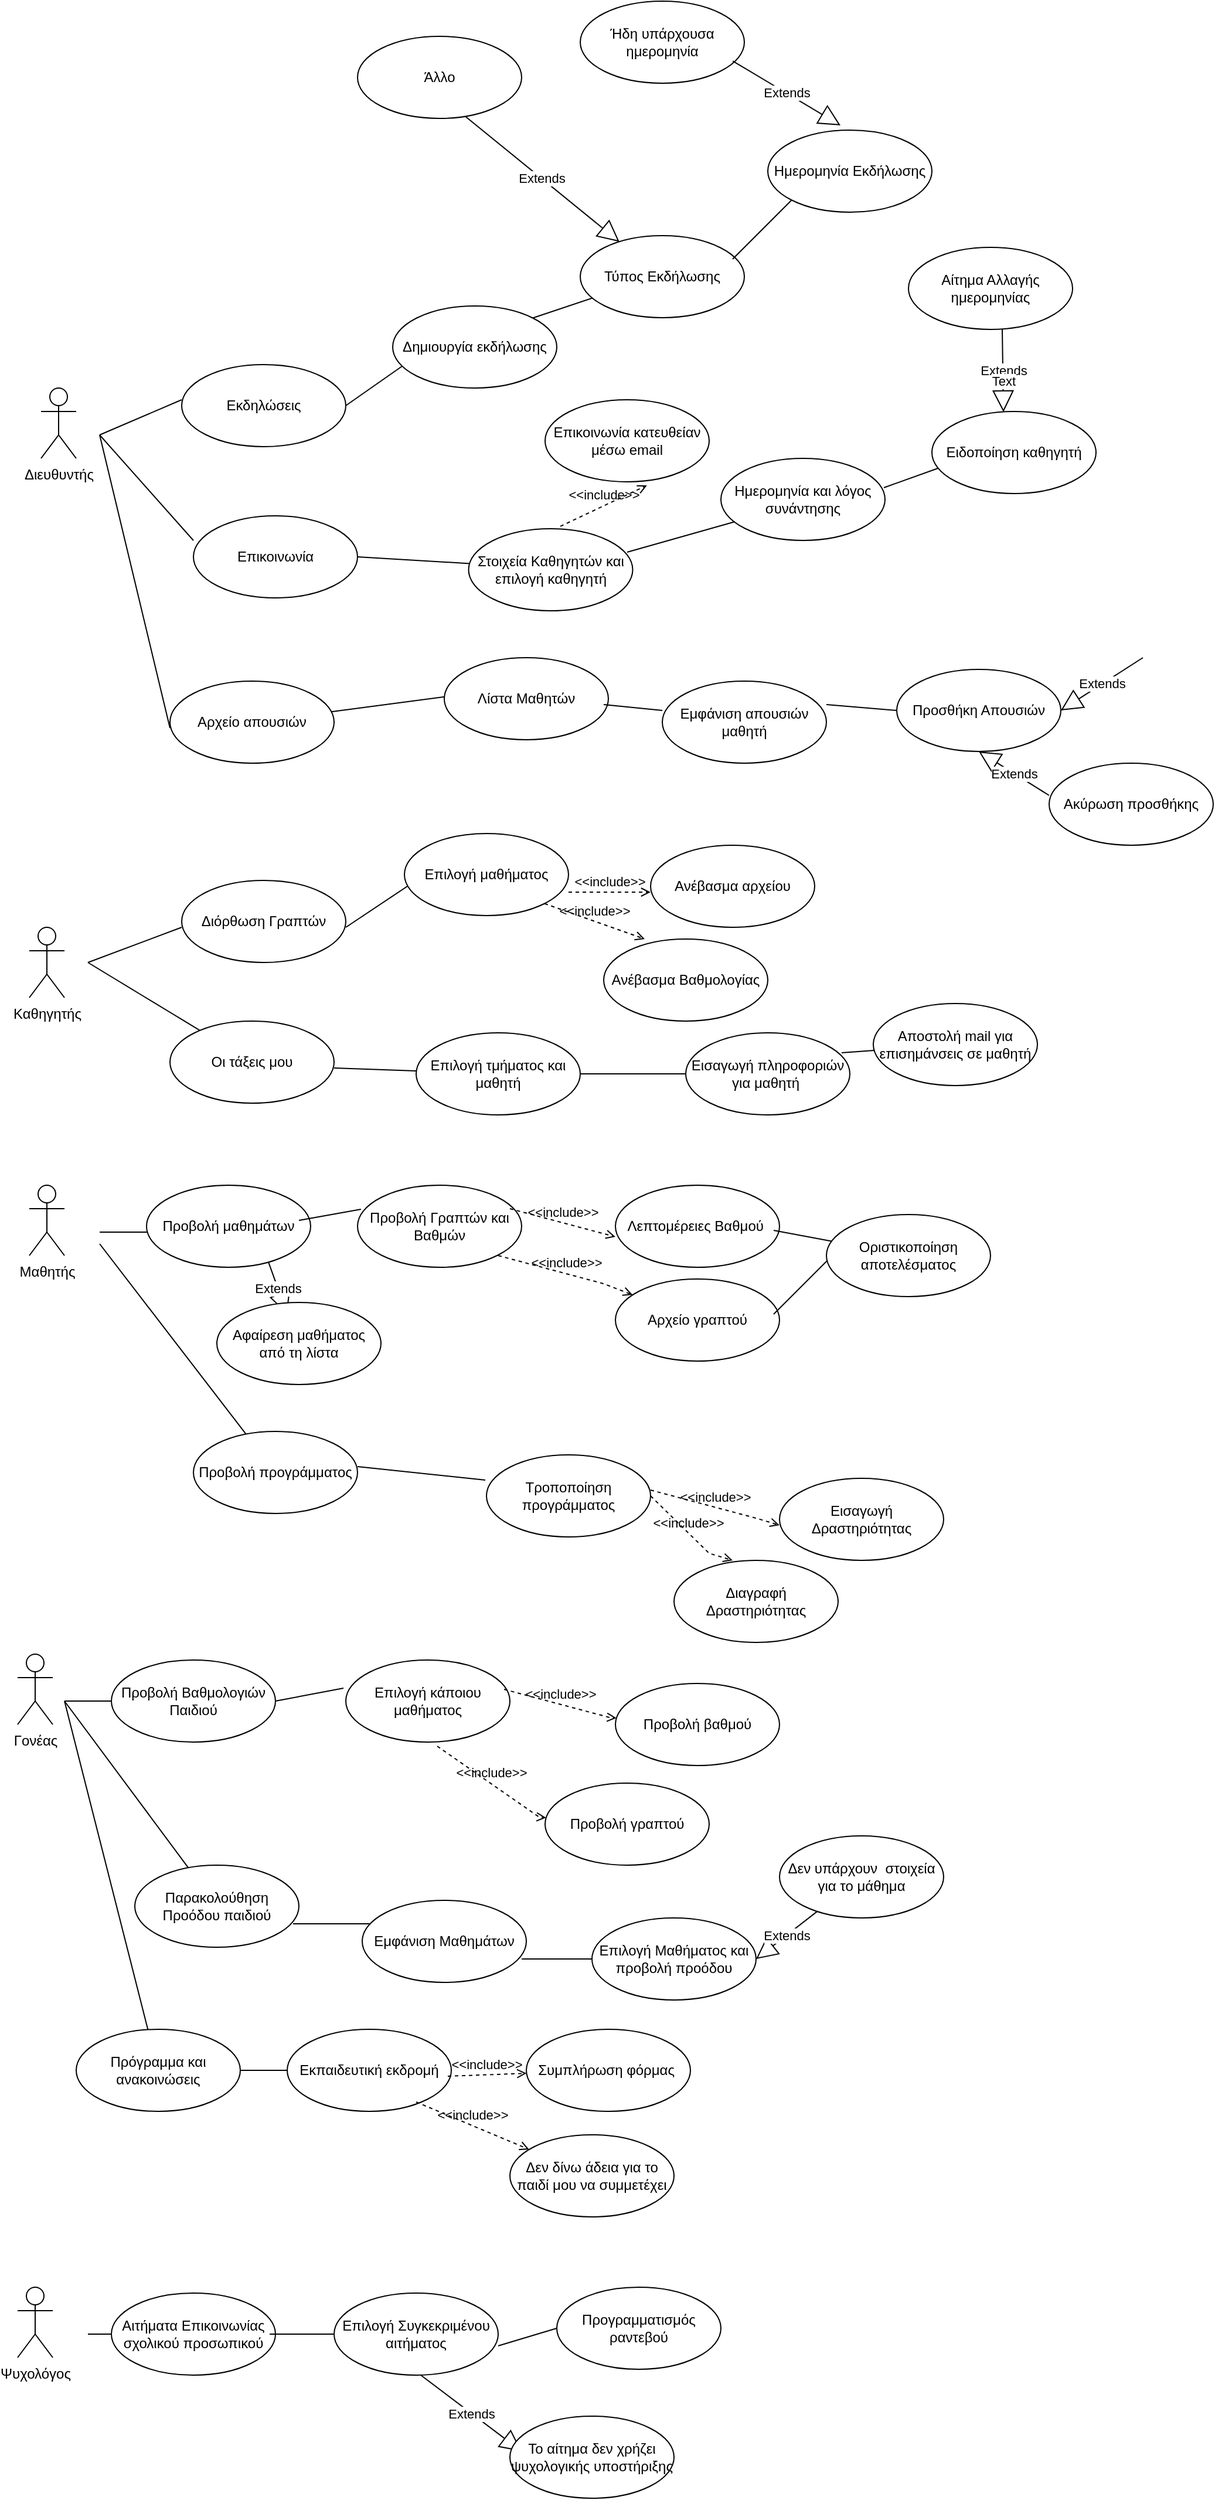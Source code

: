 <mxfile version="21.1.1" type="device">
  <diagram id="GzTcZRxP-cy5nM0OPsAY" name="Σελίδα-1">
    <mxGraphModel dx="1306" dy="835" grid="1" gridSize="10" guides="1" tooltips="1" connect="1" arrows="1" fold="1" page="1" pageScale="1" pageWidth="827" pageHeight="1169" math="0" shadow="0">
      <root>
        <mxCell id="0" />
        <mxCell id="1" parent="0" />
        <mxCell id="PFgFCR6NewhByLoowlzR-1" value="Διευθυντής" style="shape=umlActor;verticalLabelPosition=bottom;verticalAlign=top;html=1;outlineConnect=0;" vertex="1" parent="1">
          <mxGeometry x="70" y="1060" width="30" height="60" as="geometry" />
        </mxCell>
        <mxCell id="PFgFCR6NewhByLoowlzR-2" value="Καθηγητής" style="shape=umlActor;verticalLabelPosition=bottom;verticalAlign=top;html=1;outlineConnect=0;" vertex="1" parent="1">
          <mxGeometry x="60" y="1520" width="30" height="60" as="geometry" />
        </mxCell>
        <mxCell id="PFgFCR6NewhByLoowlzR-3" value="Μαθητής" style="shape=umlActor;verticalLabelPosition=bottom;verticalAlign=top;html=1;outlineConnect=0;" vertex="1" parent="1">
          <mxGeometry x="60" y="1740" width="30" height="60" as="geometry" />
        </mxCell>
        <mxCell id="PFgFCR6NewhByLoowlzR-4" value="Γονέας" style="shape=umlActor;verticalLabelPosition=bottom;verticalAlign=top;html=1;outlineConnect=0;" vertex="1" parent="1">
          <mxGeometry x="50" y="2140" width="30" height="60" as="geometry" />
        </mxCell>
        <mxCell id="PFgFCR6NewhByLoowlzR-5" value="Ψυχολόγος" style="shape=umlActor;verticalLabelPosition=bottom;verticalAlign=top;html=1;outlineConnect=0;" vertex="1" parent="1">
          <mxGeometry x="50" y="2680" width="30" height="60" as="geometry" />
        </mxCell>
        <mxCell id="PFgFCR6NewhByLoowlzR-6" value="Εκδηλώσεις" style="ellipse;whiteSpace=wrap;html=1;" vertex="1" parent="1">
          <mxGeometry x="190" y="1040" width="140" height="70" as="geometry" />
        </mxCell>
        <mxCell id="PFgFCR6NewhByLoowlzR-7" value="" style="endArrow=none;html=1;rounded=0;" edge="1" parent="1">
          <mxGeometry width="50" height="50" relative="1" as="geometry">
            <mxPoint x="120" y="1100" as="sourcePoint" />
            <mxPoint x="190" y="1070" as="targetPoint" />
          </mxGeometry>
        </mxCell>
        <mxCell id="PFgFCR6NewhByLoowlzR-8" value="" style="endArrow=none;html=1;rounded=0;exitX=1;exitY=0.5;exitDx=0;exitDy=0;" edge="1" parent="1" source="PFgFCR6NewhByLoowlzR-6">
          <mxGeometry width="50" height="50" relative="1" as="geometry">
            <mxPoint x="390" y="1130" as="sourcePoint" />
            <mxPoint x="380" y="1040" as="targetPoint" />
          </mxGeometry>
        </mxCell>
        <mxCell id="PFgFCR6NewhByLoowlzR-9" value="Δημιουργία εκδήλωσης" style="ellipse;whiteSpace=wrap;html=1;" vertex="1" parent="1">
          <mxGeometry x="370" y="990" width="140" height="70" as="geometry" />
        </mxCell>
        <mxCell id="PFgFCR6NewhByLoowlzR-10" value="" style="endArrow=none;html=1;rounded=0;exitX=1;exitY=0;exitDx=0;exitDy=0;" edge="1" parent="1" source="PFgFCR6NewhByLoowlzR-9">
          <mxGeometry width="50" height="50" relative="1" as="geometry">
            <mxPoint x="390" y="1140" as="sourcePoint" />
            <mxPoint x="550" y="980" as="targetPoint" />
            <Array as="points">
              <mxPoint x="550" y="980" />
            </Array>
          </mxGeometry>
        </mxCell>
        <mxCell id="PFgFCR6NewhByLoowlzR-11" value="Τύπος Εκδήλωσης" style="ellipse;whiteSpace=wrap;html=1;" vertex="1" parent="1">
          <mxGeometry x="530" y="930" width="140" height="70" as="geometry" />
        </mxCell>
        <mxCell id="PFgFCR6NewhByLoowlzR-12" value="Extends" style="endArrow=block;endSize=16;endFill=0;html=1;rounded=0;exitX=0.65;exitY=0.964;exitDx=0;exitDy=0;exitPerimeter=0;" edge="1" parent="1" source="PFgFCR6NewhByLoowlzR-13" target="PFgFCR6NewhByLoowlzR-11">
          <mxGeometry width="160" relative="1" as="geometry">
            <mxPoint x="560" y="1030" as="sourcePoint" />
            <mxPoint x="720" y="1030" as="targetPoint" />
          </mxGeometry>
        </mxCell>
        <mxCell id="PFgFCR6NewhByLoowlzR-13" value="Άλλο" style="ellipse;whiteSpace=wrap;html=1;" vertex="1" parent="1">
          <mxGeometry x="340" y="760" width="140" height="70" as="geometry" />
        </mxCell>
        <mxCell id="PFgFCR6NewhByLoowlzR-14" value="" style="endArrow=none;html=1;rounded=0;" edge="1" parent="1">
          <mxGeometry width="50" height="50" relative="1" as="geometry">
            <mxPoint x="660" y="950" as="sourcePoint" />
            <mxPoint x="710" y="900" as="targetPoint" />
          </mxGeometry>
        </mxCell>
        <mxCell id="PFgFCR6NewhByLoowlzR-15" value="Ημερομηνία Εκδήλωσης" style="ellipse;whiteSpace=wrap;html=1;" vertex="1" parent="1">
          <mxGeometry x="690" y="840" width="140" height="70" as="geometry" />
        </mxCell>
        <mxCell id="PFgFCR6NewhByLoowlzR-16" value="Ήδη υπάρχουσα ημερομηνία" style="ellipse;whiteSpace=wrap;html=1;" vertex="1" parent="1">
          <mxGeometry x="530" y="730" width="140" height="70" as="geometry" />
        </mxCell>
        <mxCell id="PFgFCR6NewhByLoowlzR-17" value="Extends" style="endArrow=block;endSize=16;endFill=0;html=1;rounded=0;entryX=0.443;entryY=-0.057;entryDx=0;entryDy=0;entryPerimeter=0;exitX=0.929;exitY=0.729;exitDx=0;exitDy=0;exitPerimeter=0;" edge="1" parent="1" source="PFgFCR6NewhByLoowlzR-16" target="PFgFCR6NewhByLoowlzR-15">
          <mxGeometry width="160" relative="1" as="geometry">
            <mxPoint x="720" y="740" as="sourcePoint" />
            <mxPoint x="880" y="740" as="targetPoint" />
          </mxGeometry>
        </mxCell>
        <mxCell id="PFgFCR6NewhByLoowlzR-18" value="Επικοινωνία" style="ellipse;whiteSpace=wrap;html=1;" vertex="1" parent="1">
          <mxGeometry x="200" y="1169" width="140" height="70" as="geometry" />
        </mxCell>
        <mxCell id="PFgFCR6NewhByLoowlzR-19" value="" style="endArrow=none;html=1;rounded=0;exitX=1;exitY=0.5;exitDx=0;exitDy=0;" edge="1" parent="1" source="PFgFCR6NewhByLoowlzR-18">
          <mxGeometry width="50" height="50" relative="1" as="geometry">
            <mxPoint x="400" y="1259" as="sourcePoint" />
            <mxPoint x="440" y="1210" as="targetPoint" />
          </mxGeometry>
        </mxCell>
        <mxCell id="PFgFCR6NewhByLoowlzR-20" value="Στοιχεία Καθηγητών και επιλογή καθηγητή" style="ellipse;whiteSpace=wrap;html=1;" vertex="1" parent="1">
          <mxGeometry x="434.75" y="1180" width="140" height="70" as="geometry" />
        </mxCell>
        <mxCell id="PFgFCR6NewhByLoowlzR-21" value="Ημερομηνία και λόγος συνάντησης" style="ellipse;whiteSpace=wrap;html=1;" vertex="1" parent="1">
          <mxGeometry x="650" y="1120" width="140" height="70" as="geometry" />
        </mxCell>
        <mxCell id="PFgFCR6NewhByLoowlzR-22" value="" style="endArrow=none;html=1;rounded=0;entryX=0.014;entryY=0.343;entryDx=0;entryDy=0;entryPerimeter=0;" edge="1" parent="1">
          <mxGeometry width="50" height="50" relative="1" as="geometry">
            <mxPoint x="570" y="1200" as="sourcePoint" />
            <mxPoint x="661.96" y="1174.01" as="targetPoint" />
          </mxGeometry>
        </mxCell>
        <mxCell id="PFgFCR6NewhByLoowlzR-23" value="" style="endArrow=none;html=1;rounded=0;entryX=0;entryY=0.3;entryDx=0;entryDy=0;entryPerimeter=0;" edge="1" parent="1" target="PFgFCR6NewhByLoowlzR-18">
          <mxGeometry width="50" height="50" relative="1" as="geometry">
            <mxPoint x="120" y="1100" as="sourcePoint" />
            <mxPoint x="170" y="1100" as="targetPoint" />
          </mxGeometry>
        </mxCell>
        <mxCell id="PFgFCR6NewhByLoowlzR-24" value="Ειδοποίηση καθηγητή" style="ellipse;whiteSpace=wrap;html=1;" vertex="1" parent="1">
          <mxGeometry x="830" y="1080" width="140" height="70" as="geometry" />
        </mxCell>
        <mxCell id="PFgFCR6NewhByLoowlzR-25" value="" style="endArrow=none;html=1;rounded=0;entryX=0.036;entryY=0.693;entryDx=0;entryDy=0;entryPerimeter=0;exitX=0.993;exitY=0.357;exitDx=0;exitDy=0;exitPerimeter=0;" edge="1" parent="1" source="PFgFCR6NewhByLoowlzR-21" target="PFgFCR6NewhByLoowlzR-24">
          <mxGeometry width="50" height="50" relative="1" as="geometry">
            <mxPoint x="1010" y="1140" as="sourcePoint" />
            <mxPoint x="1060" y="1090" as="targetPoint" />
          </mxGeometry>
        </mxCell>
        <mxCell id="PFgFCR6NewhByLoowlzR-26" value="" style="endArrow=none;html=1;rounded=0;" edge="1" parent="1">
          <mxGeometry width="50" height="50" relative="1" as="geometry">
            <mxPoint x="120" y="1100" as="sourcePoint" />
            <mxPoint x="180" y="1350" as="targetPoint" />
          </mxGeometry>
        </mxCell>
        <mxCell id="PFgFCR6NewhByLoowlzR-27" value="Extends" style="endArrow=block;endSize=16;endFill=0;html=1;rounded=0;exitX=0.436;exitY=0.007;exitDx=0;exitDy=0;exitPerimeter=0;entryX=0.436;entryY=0.007;entryDx=0;entryDy=0;entryPerimeter=0;" edge="1" parent="1" target="PFgFCR6NewhByLoowlzR-24">
          <mxGeometry width="160" relative="1" as="geometry">
            <mxPoint x="890" y="1010" as="sourcePoint" />
            <mxPoint x="800" y="1030" as="targetPoint" />
          </mxGeometry>
        </mxCell>
        <mxCell id="PFgFCR6NewhByLoowlzR-28" value="Text" style="edgeLabel;html=1;align=center;verticalAlign=middle;resizable=0;points=[];" vertex="1" connectable="0" parent="PFgFCR6NewhByLoowlzR-27">
          <mxGeometry x="0.248" relative="1" as="geometry">
            <mxPoint as="offset" />
          </mxGeometry>
        </mxCell>
        <mxCell id="PFgFCR6NewhByLoowlzR-29" value="Αίτημα Αλλαγής ημερομηνίας" style="ellipse;whiteSpace=wrap;html=1;" vertex="1" parent="1">
          <mxGeometry x="810" y="940" width="140" height="70" as="geometry" />
        </mxCell>
        <mxCell id="PFgFCR6NewhByLoowlzR-30" value="Επικοινωνία κατευθείαν μέσω email" style="ellipse;whiteSpace=wrap;html=1;" vertex="1" parent="1">
          <mxGeometry x="500" y="1070" width="140" height="70" as="geometry" />
        </mxCell>
        <mxCell id="PFgFCR6NewhByLoowlzR-31" value="&amp;lt;&amp;lt;include&amp;gt;&amp;gt;" style="edgeStyle=none;html=1;endArrow=open;verticalAlign=bottom;dashed=1;labelBackgroundColor=none;rounded=0;entryX=0.621;entryY=1.043;entryDx=0;entryDy=0;entryPerimeter=0;exitX=0.559;exitY=-0.029;exitDx=0;exitDy=0;exitPerimeter=0;" edge="1" parent="1" source="PFgFCR6NewhByLoowlzR-20" target="PFgFCR6NewhByLoowlzR-30">
          <mxGeometry width="160" relative="1" as="geometry">
            <mxPoint x="695.523" y="1154.54" as="sourcePoint" />
            <mxPoint x="525" y="1074.5" as="targetPoint" />
          </mxGeometry>
        </mxCell>
        <mxCell id="PFgFCR6NewhByLoowlzR-32" value="Αρχείο απουσιών" style="ellipse;whiteSpace=wrap;html=1;" vertex="1" parent="1">
          <mxGeometry x="180" y="1310" width="140" height="70" as="geometry" />
        </mxCell>
        <mxCell id="PFgFCR6NewhByLoowlzR-33" value="" style="endArrow=none;html=1;rounded=0;" edge="1" parent="1" source="PFgFCR6NewhByLoowlzR-32">
          <mxGeometry width="50" height="50" relative="1" as="geometry">
            <mxPoint x="430" y="1320" as="sourcePoint" />
            <mxPoint x="440" y="1320" as="targetPoint" />
          </mxGeometry>
        </mxCell>
        <mxCell id="PFgFCR6NewhByLoowlzR-34" value="Λίστα Μαθητών" style="ellipse;whiteSpace=wrap;html=1;" vertex="1" parent="1">
          <mxGeometry x="414" y="1290" width="140" height="70" as="geometry" />
        </mxCell>
        <mxCell id="PFgFCR6NewhByLoowlzR-35" value="" style="endArrow=none;html=1;rounded=0;entryX=0;entryY=0.5;entryDx=0;entryDy=0;" edge="1" parent="1">
          <mxGeometry width="50" height="50" relative="1" as="geometry">
            <mxPoint x="550" y="1330" as="sourcePoint" />
            <mxPoint x="600" y="1335" as="targetPoint" />
          </mxGeometry>
        </mxCell>
        <mxCell id="PFgFCR6NewhByLoowlzR-36" value="Εμφάνιση απουσιών μαθητή" style="ellipse;whiteSpace=wrap;html=1;" vertex="1" parent="1">
          <mxGeometry x="600" y="1310" width="140" height="70" as="geometry" />
        </mxCell>
        <mxCell id="PFgFCR6NewhByLoowlzR-37" value="Προσθήκη Απουσιών" style="ellipse;whiteSpace=wrap;html=1;" vertex="1" parent="1">
          <mxGeometry x="800" y="1300" width="140" height="70" as="geometry" />
        </mxCell>
        <mxCell id="PFgFCR6NewhByLoowlzR-38" value="" style="endArrow=none;html=1;rounded=0;entryX=0;entryY=0.5;entryDx=0;entryDy=0;" edge="1" parent="1" target="PFgFCR6NewhByLoowlzR-37">
          <mxGeometry width="50" height="50" relative="1" as="geometry">
            <mxPoint x="740" y="1330" as="sourcePoint" />
            <mxPoint x="700" y="1200" as="targetPoint" />
          </mxGeometry>
        </mxCell>
        <mxCell id="PFgFCR6NewhByLoowlzR-39" value="Extends" style="endArrow=block;endSize=16;endFill=0;html=1;rounded=0;exitX=0;exitY=0.393;exitDx=0;exitDy=0;entryX=0.5;entryY=1;entryDx=0;entryDy=0;exitPerimeter=0;" edge="1" parent="1" source="PFgFCR6NewhByLoowlzR-40" target="PFgFCR6NewhByLoowlzR-37">
          <mxGeometry x="-0.011" width="160" relative="1" as="geometry">
            <mxPoint x="880.749" y="1259.693" as="sourcePoint" />
            <mxPoint x="440" y="1360" as="targetPoint" />
            <mxPoint as="offset" />
          </mxGeometry>
        </mxCell>
        <mxCell id="PFgFCR6NewhByLoowlzR-40" value="Ακύρωση προσθήκης" style="ellipse;whiteSpace=wrap;html=1;" vertex="1" parent="1">
          <mxGeometry x="930" y="1380" width="140" height="70" as="geometry" />
        </mxCell>
        <mxCell id="PFgFCR6NewhByLoowlzR-41" value="Extends" style="endArrow=block;endSize=16;endFill=0;html=1;rounded=0;exitX=1;exitY=0.5;exitDx=0;exitDy=0;entryX=1;entryY=0.5;entryDx=0;entryDy=0;" edge="1" parent="1" target="PFgFCR6NewhByLoowlzR-37">
          <mxGeometry width="160" relative="1" as="geometry">
            <mxPoint x="1010" y="1290" as="sourcePoint" />
            <mxPoint x="520" y="1360" as="targetPoint" />
          </mxGeometry>
        </mxCell>
        <mxCell id="PFgFCR6NewhByLoowlzR-42" value="Διόρθωση Γραπτών" style="ellipse;whiteSpace=wrap;html=1;" vertex="1" parent="1">
          <mxGeometry x="190" y="1480" width="140" height="70" as="geometry" />
        </mxCell>
        <mxCell id="PFgFCR6NewhByLoowlzR-43" value="" style="endArrow=none;html=1;rounded=0;" edge="1" parent="1">
          <mxGeometry width="50" height="50" relative="1" as="geometry">
            <mxPoint x="110" y="1550" as="sourcePoint" />
            <mxPoint x="190" y="1520" as="targetPoint" />
          </mxGeometry>
        </mxCell>
        <mxCell id="PFgFCR6NewhByLoowlzR-44" value="" style="endArrow=none;html=1;rounded=0;" edge="1" parent="1">
          <mxGeometry width="50" height="50" relative="1" as="geometry">
            <mxPoint x="330" y="1520" as="sourcePoint" />
            <mxPoint x="390" y="1480" as="targetPoint" />
          </mxGeometry>
        </mxCell>
        <mxCell id="PFgFCR6NewhByLoowlzR-45" value="Επιλογή μαθήματος" style="ellipse;whiteSpace=wrap;html=1;" vertex="1" parent="1">
          <mxGeometry x="380" y="1440" width="140" height="70" as="geometry" />
        </mxCell>
        <mxCell id="PFgFCR6NewhByLoowlzR-46" value="Ανέβασμα αρχείου" style="ellipse;whiteSpace=wrap;html=1;" vertex="1" parent="1">
          <mxGeometry x="590" y="1450" width="140" height="70" as="geometry" />
        </mxCell>
        <mxCell id="PFgFCR6NewhByLoowlzR-47" value="&amp;lt;&amp;lt;include&amp;gt;&amp;gt;" style="edgeStyle=none;html=1;endArrow=open;verticalAlign=bottom;dashed=1;labelBackgroundColor=none;rounded=0;exitX=1;exitY=0.714;exitDx=0;exitDy=0;exitPerimeter=0;" edge="1" parent="1" source="PFgFCR6NewhByLoowlzR-45">
          <mxGeometry width="160" relative="1" as="geometry">
            <mxPoint x="450" y="1880" as="sourcePoint" />
            <mxPoint x="590" y="1490" as="targetPoint" />
            <Array as="points">
              <mxPoint x="590" y="1490" />
            </Array>
            <mxPoint as="offset" />
          </mxGeometry>
        </mxCell>
        <mxCell id="PFgFCR6NewhByLoowlzR-48" value="&amp;lt;&amp;lt;include&amp;gt;&amp;gt;" style="edgeStyle=none;html=1;endArrow=open;verticalAlign=bottom;dashed=1;labelBackgroundColor=none;rounded=0;exitX=1;exitY=1;exitDx=0;exitDy=0;" edge="1" parent="1" source="PFgFCR6NewhByLoowlzR-45">
          <mxGeometry width="160" relative="1" as="geometry">
            <mxPoint x="515" y="1530" as="sourcePoint" />
            <mxPoint x="585" y="1530" as="targetPoint" />
            <Array as="points">
              <mxPoint x="585" y="1530" />
            </Array>
            <mxPoint as="offset" />
          </mxGeometry>
        </mxCell>
        <mxCell id="PFgFCR6NewhByLoowlzR-49" value="Ανέβασμα Βαθμολογίας" style="ellipse;whiteSpace=wrap;html=1;" vertex="1" parent="1">
          <mxGeometry x="550" y="1530" width="140" height="70" as="geometry" />
        </mxCell>
        <mxCell id="PFgFCR6NewhByLoowlzR-50" value="" style="endArrow=none;html=1;rounded=0;" edge="1" parent="1" target="PFgFCR6NewhByLoowlzR-51">
          <mxGeometry width="50" height="50" relative="1" as="geometry">
            <mxPoint x="110" y="1550" as="sourcePoint" />
            <mxPoint x="220" y="1610" as="targetPoint" />
          </mxGeometry>
        </mxCell>
        <mxCell id="PFgFCR6NewhByLoowlzR-51" value="Οι τάξεις μου" style="ellipse;whiteSpace=wrap;html=1;" vertex="1" parent="1">
          <mxGeometry x="180" y="1600" width="140" height="70" as="geometry" />
        </mxCell>
        <mxCell id="PFgFCR6NewhByLoowlzR-52" value="" style="endArrow=none;html=1;rounded=0;" edge="1" parent="1" target="PFgFCR6NewhByLoowlzR-53">
          <mxGeometry width="50" height="50" relative="1" as="geometry">
            <mxPoint x="320" y="1640" as="sourcePoint" />
            <mxPoint x="380" y="1640" as="targetPoint" />
          </mxGeometry>
        </mxCell>
        <mxCell id="PFgFCR6NewhByLoowlzR-53" value="Επιλογή τμήματος και μαθητή" style="ellipse;whiteSpace=wrap;html=1;" vertex="1" parent="1">
          <mxGeometry x="390" y="1610" width="140" height="70" as="geometry" />
        </mxCell>
        <mxCell id="PFgFCR6NewhByLoowlzR-54" value="" style="endArrow=none;html=1;rounded=0;" edge="1" parent="1" source="PFgFCR6NewhByLoowlzR-53" target="PFgFCR6NewhByLoowlzR-55">
          <mxGeometry width="50" height="50" relative="1" as="geometry">
            <mxPoint x="550" y="1690" as="sourcePoint" />
            <mxPoint x="600" y="1650" as="targetPoint" />
          </mxGeometry>
        </mxCell>
        <mxCell id="PFgFCR6NewhByLoowlzR-55" value="Εισαγωγή πληροφοριών για μαθητή&amp;nbsp;" style="ellipse;whiteSpace=wrap;html=1;" vertex="1" parent="1">
          <mxGeometry x="620" y="1610" width="140" height="70" as="geometry" />
        </mxCell>
        <mxCell id="PFgFCR6NewhByLoowlzR-56" value="" style="endArrow=none;html=1;rounded=0;exitX=0.95;exitY=0.243;exitDx=0;exitDy=0;exitPerimeter=0;" edge="1" parent="1" source="PFgFCR6NewhByLoowlzR-55" target="PFgFCR6NewhByLoowlzR-57">
          <mxGeometry width="50" height="50" relative="1" as="geometry">
            <mxPoint x="940" y="1570" as="sourcePoint" />
            <mxPoint x="850" y="1620" as="targetPoint" />
          </mxGeometry>
        </mxCell>
        <mxCell id="PFgFCR6NewhByLoowlzR-57" value="Αποστολή mail για επισημάνσεις σε μαθητή" style="ellipse;whiteSpace=wrap;html=1;" vertex="1" parent="1">
          <mxGeometry x="780" y="1585" width="140" height="70" as="geometry" />
        </mxCell>
        <mxCell id="PFgFCR6NewhByLoowlzR-58" value="Προβολή Γραπτών και Βαθμών" style="ellipse;whiteSpace=wrap;html=1;" vertex="1" parent="1">
          <mxGeometry x="340" y="1740" width="140" height="70" as="geometry" />
        </mxCell>
        <mxCell id="PFgFCR6NewhByLoowlzR-59" value="" style="endArrow=none;html=1;rounded=0;" edge="1" parent="1">
          <mxGeometry width="50" height="50" relative="1" as="geometry">
            <mxPoint x="120" y="1780" as="sourcePoint" />
            <mxPoint x="170" y="1780" as="targetPoint" />
          </mxGeometry>
        </mxCell>
        <mxCell id="PFgFCR6NewhByLoowlzR-60" value="Λεπτομέρειες Βαθμού&amp;nbsp;" style="ellipse;whiteSpace=wrap;html=1;" vertex="1" parent="1">
          <mxGeometry x="560" y="1740" width="140" height="70" as="geometry" />
        </mxCell>
        <mxCell id="PFgFCR6NewhByLoowlzR-61" value="&amp;lt;&amp;lt;include&amp;gt;&amp;gt;" style="edgeStyle=none;html=1;endArrow=open;verticalAlign=bottom;dashed=1;labelBackgroundColor=none;rounded=0;" edge="1" parent="1">
          <mxGeometry width="160" relative="1" as="geometry">
            <mxPoint x="470" y="1760" as="sourcePoint" />
            <mxPoint x="560" y="1784" as="targetPoint" />
            <Array as="points">
              <mxPoint x="560" y="1784" />
            </Array>
            <mxPoint as="offset" />
          </mxGeometry>
        </mxCell>
        <mxCell id="PFgFCR6NewhByLoowlzR-62" value="&amp;lt;&amp;lt;include&amp;gt;&amp;gt;" style="edgeStyle=none;html=1;endArrow=open;verticalAlign=bottom;dashed=1;labelBackgroundColor=none;rounded=0;" edge="1" parent="1" target="PFgFCR6NewhByLoowlzR-63">
          <mxGeometry width="160" relative="1" as="geometry">
            <mxPoint x="460" y="1800" as="sourcePoint" />
            <mxPoint x="550" y="1824" as="targetPoint" />
            <Array as="points">
              <mxPoint x="550" y="1824" />
            </Array>
            <mxPoint as="offset" />
          </mxGeometry>
        </mxCell>
        <mxCell id="PFgFCR6NewhByLoowlzR-63" value="Αρχείο γραπτού" style="ellipse;whiteSpace=wrap;html=1;" vertex="1" parent="1">
          <mxGeometry x="560" y="1820" width="140" height="70" as="geometry" />
        </mxCell>
        <mxCell id="PFgFCR6NewhByLoowlzR-64" value="Προβολή μαθημάτων" style="ellipse;whiteSpace=wrap;html=1;" vertex="1" parent="1">
          <mxGeometry x="160" y="1740" width="140" height="70" as="geometry" />
        </mxCell>
        <mxCell id="PFgFCR6NewhByLoowlzR-65" value="" style="endArrow=none;html=1;rounded=0;entryX=0.021;entryY=0.293;entryDx=0;entryDy=0;entryPerimeter=0;" edge="1" parent="1" target="PFgFCR6NewhByLoowlzR-58">
          <mxGeometry width="50" height="50" relative="1" as="geometry">
            <mxPoint x="290" y="1770" as="sourcePoint" />
            <mxPoint x="340" y="1720" as="targetPoint" />
          </mxGeometry>
        </mxCell>
        <mxCell id="PFgFCR6NewhByLoowlzR-66" value="Extends" style="endArrow=block;endSize=16;endFill=0;html=1;rounded=0;exitX=0.743;exitY=0.936;exitDx=0;exitDy=0;exitPerimeter=0;" edge="1" parent="1" source="PFgFCR6NewhByLoowlzR-64">
          <mxGeometry width="160" relative="1" as="geometry">
            <mxPoint x="320" y="1680" as="sourcePoint" />
            <mxPoint x="280" y="1850" as="targetPoint" />
          </mxGeometry>
        </mxCell>
        <mxCell id="PFgFCR6NewhByLoowlzR-67" value="Αφαίρεση μαθήματος από τη λίστα" style="ellipse;whiteSpace=wrap;html=1;" vertex="1" parent="1">
          <mxGeometry x="220" y="1840" width="140" height="70" as="geometry" />
        </mxCell>
        <mxCell id="PFgFCR6NewhByLoowlzR-68" value="" style="endArrow=none;html=1;rounded=0;" edge="1" parent="1" target="PFgFCR6NewhByLoowlzR-70">
          <mxGeometry width="50" height="50" relative="1" as="geometry">
            <mxPoint x="695" y="1778.5" as="sourcePoint" />
            <mxPoint x="740" y="1800" as="targetPoint" />
          </mxGeometry>
        </mxCell>
        <mxCell id="PFgFCR6NewhByLoowlzR-69" value="" style="endArrow=none;html=1;rounded=0;" edge="1" parent="1">
          <mxGeometry width="50" height="50" relative="1" as="geometry">
            <mxPoint x="695" y="1850" as="sourcePoint" />
            <mxPoint x="745" y="1800" as="targetPoint" />
          </mxGeometry>
        </mxCell>
        <mxCell id="PFgFCR6NewhByLoowlzR-70" value="Οριστικοποίηση αποτελέσματος" style="ellipse;whiteSpace=wrap;html=1;" vertex="1" parent="1">
          <mxGeometry x="740" y="1765" width="140" height="70" as="geometry" />
        </mxCell>
        <mxCell id="PFgFCR6NewhByLoowlzR-71" value="" style="endArrow=none;html=1;rounded=0;" edge="1" parent="1" target="PFgFCR6NewhByLoowlzR-72">
          <mxGeometry width="50" height="50" relative="1" as="geometry">
            <mxPoint x="120" y="1790" as="sourcePoint" />
            <mxPoint x="200" y="1950" as="targetPoint" />
          </mxGeometry>
        </mxCell>
        <mxCell id="PFgFCR6NewhByLoowlzR-72" value="Προβολή προγράμματος" style="ellipse;whiteSpace=wrap;html=1;" vertex="1" parent="1">
          <mxGeometry x="200" y="1950" width="140" height="70" as="geometry" />
        </mxCell>
        <mxCell id="PFgFCR6NewhByLoowlzR-73" value="Τροποποίηση προγράμματος" style="ellipse;whiteSpace=wrap;html=1;" vertex="1" parent="1">
          <mxGeometry x="450" y="1970" width="140" height="70" as="geometry" />
        </mxCell>
        <mxCell id="PFgFCR6NewhByLoowlzR-74" value="&amp;lt;&amp;lt;include&amp;gt;&amp;gt;" style="edgeStyle=none;html=1;endArrow=open;verticalAlign=bottom;dashed=1;labelBackgroundColor=none;rounded=0;" edge="1" parent="1">
          <mxGeometry x="-0.0" width="160" relative="1" as="geometry">
            <mxPoint x="590" y="2000" as="sourcePoint" />
            <mxPoint x="700" y="2030" as="targetPoint" />
            <Array as="points">
              <mxPoint x="680" y="2024" />
            </Array>
            <mxPoint as="offset" />
          </mxGeometry>
        </mxCell>
        <mxCell id="PFgFCR6NewhByLoowlzR-75" value="" style="endArrow=none;html=1;rounded=0;entryX=-0.007;entryY=0.307;entryDx=0;entryDy=0;entryPerimeter=0;" edge="1" parent="1" target="PFgFCR6NewhByLoowlzR-73">
          <mxGeometry width="50" height="50" relative="1" as="geometry">
            <mxPoint x="340" y="1980" as="sourcePoint" />
            <mxPoint x="390" y="1930" as="targetPoint" />
          </mxGeometry>
        </mxCell>
        <mxCell id="PFgFCR6NewhByLoowlzR-76" value="Εισαγωγή Δραστηριότητας" style="ellipse;whiteSpace=wrap;html=1;" vertex="1" parent="1">
          <mxGeometry x="700" y="1990" width="140" height="70" as="geometry" />
        </mxCell>
        <mxCell id="PFgFCR6NewhByLoowlzR-77" value="&amp;lt;&amp;lt;include&amp;gt;&amp;gt;" style="edgeStyle=none;html=1;endArrow=open;verticalAlign=bottom;dashed=1;labelBackgroundColor=none;rounded=0;exitX=1;exitY=0.5;exitDx=0;exitDy=0;" edge="1" parent="1" source="PFgFCR6NewhByLoowlzR-73">
          <mxGeometry x="-0.0" width="160" relative="1" as="geometry">
            <mxPoint x="550" y="2030" as="sourcePoint" />
            <mxPoint x="660" y="2060" as="targetPoint" />
            <Array as="points">
              <mxPoint x="640" y="2054" />
            </Array>
            <mxPoint as="offset" />
          </mxGeometry>
        </mxCell>
        <mxCell id="PFgFCR6NewhByLoowlzR-78" value="Διαγραφή Δραστηριότητας" style="ellipse;whiteSpace=wrap;html=1;" vertex="1" parent="1">
          <mxGeometry x="610" y="2060" width="140" height="70" as="geometry" />
        </mxCell>
        <mxCell id="PFgFCR6NewhByLoowlzR-79" value="" style="endArrow=none;html=1;rounded=0;" edge="1" parent="1" target="PFgFCR6NewhByLoowlzR-80">
          <mxGeometry width="50" height="50" relative="1" as="geometry">
            <mxPoint x="90" y="2180" as="sourcePoint" />
            <mxPoint x="200" y="2180" as="targetPoint" />
          </mxGeometry>
        </mxCell>
        <mxCell id="PFgFCR6NewhByLoowlzR-80" value="Προβολή Βαθμολογιών Παιδιού" style="ellipse;whiteSpace=wrap;html=1;" vertex="1" parent="1">
          <mxGeometry x="130" y="2145" width="140" height="70" as="geometry" />
        </mxCell>
        <mxCell id="PFgFCR6NewhByLoowlzR-81" value="Επιλογή κάποιου μαθήματος" style="ellipse;whiteSpace=wrap;html=1;" vertex="1" parent="1">
          <mxGeometry x="330" y="2145" width="140" height="70" as="geometry" />
        </mxCell>
        <mxCell id="PFgFCR6NewhByLoowlzR-82" value="" style="endArrow=none;html=1;rounded=0;entryX=-0.014;entryY=0.343;entryDx=0;entryDy=0;entryPerimeter=0;" edge="1" parent="1" target="PFgFCR6NewhByLoowlzR-81">
          <mxGeometry width="50" height="50" relative="1" as="geometry">
            <mxPoint x="270" y="2180" as="sourcePoint" />
            <mxPoint x="320" y="2130" as="targetPoint" />
          </mxGeometry>
        </mxCell>
        <mxCell id="PFgFCR6NewhByLoowlzR-83" value="&amp;lt;&amp;lt;include&amp;gt;&amp;gt;" style="edgeStyle=none;html=1;endArrow=open;verticalAlign=bottom;dashed=1;labelBackgroundColor=none;rounded=0;" edge="1" parent="1" target="PFgFCR6NewhByLoowlzR-84">
          <mxGeometry x="-0.0" width="160" relative="1" as="geometry">
            <mxPoint x="465" y="2170" as="sourcePoint" />
            <mxPoint x="575" y="2200" as="targetPoint" />
            <Array as="points">
              <mxPoint x="555" y="2194" />
            </Array>
            <mxPoint as="offset" />
          </mxGeometry>
        </mxCell>
        <mxCell id="PFgFCR6NewhByLoowlzR-84" value="Προβολή βαθμού" style="ellipse;whiteSpace=wrap;html=1;" vertex="1" parent="1">
          <mxGeometry x="560" y="2165" width="140" height="70" as="geometry" />
        </mxCell>
        <mxCell id="PFgFCR6NewhByLoowlzR-85" value="&amp;lt;&amp;lt;include&amp;gt;&amp;gt;" style="edgeStyle=none;html=1;endArrow=open;verticalAlign=bottom;dashed=1;labelBackgroundColor=none;rounded=0;exitX=0.557;exitY=1.05;exitDx=0;exitDy=0;exitPerimeter=0;" edge="1" parent="1" source="PFgFCR6NewhByLoowlzR-81" target="PFgFCR6NewhByLoowlzR-86">
          <mxGeometry x="-0.0" width="160" relative="1" as="geometry">
            <mxPoint x="405" y="2255" as="sourcePoint" />
            <mxPoint x="515" y="2285" as="targetPoint" />
            <Array as="points">
              <mxPoint x="495" y="2279" />
            </Array>
            <mxPoint as="offset" />
          </mxGeometry>
        </mxCell>
        <mxCell id="PFgFCR6NewhByLoowlzR-86" value="Προβολή γραπτού" style="ellipse;whiteSpace=wrap;html=1;" vertex="1" parent="1">
          <mxGeometry x="500" y="2250" width="140" height="70" as="geometry" />
        </mxCell>
        <mxCell id="PFgFCR6NewhByLoowlzR-87" value="" style="endArrow=none;html=1;rounded=0;" edge="1" parent="1" target="PFgFCR6NewhByLoowlzR-88">
          <mxGeometry width="50" height="50" relative="1" as="geometry">
            <mxPoint x="90" y="2180" as="sourcePoint" />
            <mxPoint x="200" y="2280" as="targetPoint" />
          </mxGeometry>
        </mxCell>
        <mxCell id="PFgFCR6NewhByLoowlzR-88" value="Παρακολούθηση Προόδου παιδιού" style="ellipse;whiteSpace=wrap;html=1;" vertex="1" parent="1">
          <mxGeometry x="150" y="2320" width="140" height="70" as="geometry" />
        </mxCell>
        <mxCell id="PFgFCR6NewhByLoowlzR-89" value="" style="endArrow=none;html=1;rounded=0;" edge="1" parent="1">
          <mxGeometry width="50" height="50" relative="1" as="geometry">
            <mxPoint x="285" y="2370" as="sourcePoint" />
            <mxPoint x="360" y="2370" as="targetPoint" />
          </mxGeometry>
        </mxCell>
        <mxCell id="PFgFCR6NewhByLoowlzR-90" value="Εμφάνιση Μαθημάτων" style="ellipse;whiteSpace=wrap;html=1;" vertex="1" parent="1">
          <mxGeometry x="344" y="2350" width="140" height="70" as="geometry" />
        </mxCell>
        <mxCell id="PFgFCR6NewhByLoowlzR-91" value="" style="endArrow=none;html=1;rounded=0;" edge="1" parent="1" target="PFgFCR6NewhByLoowlzR-92">
          <mxGeometry width="50" height="50" relative="1" as="geometry">
            <mxPoint x="480" y="2400" as="sourcePoint" />
            <mxPoint x="550" y="2400" as="targetPoint" />
          </mxGeometry>
        </mxCell>
        <mxCell id="PFgFCR6NewhByLoowlzR-92" value="Επιλογή Μαθήματος και προβολή προόδου" style="ellipse;whiteSpace=wrap;html=1;" vertex="1" parent="1">
          <mxGeometry x="540" y="2365" width="140" height="70" as="geometry" />
        </mxCell>
        <mxCell id="PFgFCR6NewhByLoowlzR-93" value="Extends" style="endArrow=block;endSize=16;endFill=0;html=1;rounded=0;entryX=1;entryY=0.5;entryDx=0;entryDy=0;" edge="1" parent="1" source="PFgFCR6NewhByLoowlzR-94" target="PFgFCR6NewhByLoowlzR-92">
          <mxGeometry width="160" relative="1" as="geometry">
            <mxPoint x="710" y="2330" as="sourcePoint" />
            <mxPoint x="450" y="2530" as="targetPoint" />
          </mxGeometry>
        </mxCell>
        <mxCell id="PFgFCR6NewhByLoowlzR-94" value="Δεν υπάρχουν&amp;nbsp; στοιχεία για το μάθημα" style="ellipse;whiteSpace=wrap;html=1;" vertex="1" parent="1">
          <mxGeometry x="700" y="2295" width="140" height="70" as="geometry" />
        </mxCell>
        <mxCell id="PFgFCR6NewhByLoowlzR-95" value="" style="endArrow=none;html=1;rounded=0;" edge="1" parent="1" target="PFgFCR6NewhByLoowlzR-96">
          <mxGeometry width="50" height="50" relative="1" as="geometry">
            <mxPoint x="90" y="2180" as="sourcePoint" />
            <mxPoint x="140" y="2480" as="targetPoint" />
          </mxGeometry>
        </mxCell>
        <mxCell id="PFgFCR6NewhByLoowlzR-96" value="Πρόγραμμα και ανακοινώσεις" style="ellipse;whiteSpace=wrap;html=1;" vertex="1" parent="1">
          <mxGeometry x="100" y="2460" width="140" height="70" as="geometry" />
        </mxCell>
        <mxCell id="PFgFCR6NewhByLoowlzR-97" value="Εκπαιδευτική εκδρομή" style="ellipse;whiteSpace=wrap;html=1;" vertex="1" parent="1">
          <mxGeometry x="280" y="2460" width="140" height="70" as="geometry" />
        </mxCell>
        <mxCell id="PFgFCR6NewhByLoowlzR-98" value="" style="endArrow=none;html=1;rounded=0;entryX=0;entryY=0.5;entryDx=0;entryDy=0;exitX=1;exitY=0.5;exitDx=0;exitDy=0;" edge="1" parent="1" source="PFgFCR6NewhByLoowlzR-96" target="PFgFCR6NewhByLoowlzR-97">
          <mxGeometry width="50" height="50" relative="1" as="geometry">
            <mxPoint x="245" y="2490" as="sourcePoint" />
            <mxPoint x="295" y="2440" as="targetPoint" />
          </mxGeometry>
        </mxCell>
        <mxCell id="PFgFCR6NewhByLoowlzR-99" value="&amp;lt;&amp;lt;include&amp;gt;&amp;gt;" style="edgeStyle=none;html=1;endArrow=open;verticalAlign=bottom;dashed=1;labelBackgroundColor=none;rounded=0;exitX=0.557;exitY=1.05;exitDx=0;exitDy=0;exitPerimeter=0;" edge="1" parent="1" target="PFgFCR6NewhByLoowlzR-100">
          <mxGeometry x="-0.0" width="160" relative="1" as="geometry">
            <mxPoint x="417" y="2500" as="sourcePoint" />
            <mxPoint x="510" y="2560" as="targetPoint" />
            <Array as="points" />
            <mxPoint as="offset" />
          </mxGeometry>
        </mxCell>
        <mxCell id="PFgFCR6NewhByLoowlzR-100" value="Συμπλήρωση φόρμας&amp;nbsp;" style="ellipse;whiteSpace=wrap;html=1;" vertex="1" parent="1">
          <mxGeometry x="484" y="2460" width="140" height="70" as="geometry" />
        </mxCell>
        <mxCell id="PFgFCR6NewhByLoowlzR-101" value="&amp;lt;&amp;lt;include&amp;gt;&amp;gt;" style="edgeStyle=none;html=1;endArrow=open;verticalAlign=bottom;dashed=1;labelBackgroundColor=none;rounded=0;exitX=0.557;exitY=1.05;exitDx=0;exitDy=0;exitPerimeter=0;" edge="1" parent="1" target="PFgFCR6NewhByLoowlzR-102">
          <mxGeometry x="-0.0" width="160" relative="1" as="geometry">
            <mxPoint x="390" y="2522" as="sourcePoint" />
            <mxPoint x="460" y="2550" as="targetPoint" />
            <Array as="points" />
            <mxPoint as="offset" />
          </mxGeometry>
        </mxCell>
        <mxCell id="PFgFCR6NewhByLoowlzR-102" value="Δεν δίνω άδεια για το παιδί μου να συμμετέχει" style="ellipse;whiteSpace=wrap;html=1;" vertex="1" parent="1">
          <mxGeometry x="470" y="2550" width="140" height="70" as="geometry" />
        </mxCell>
        <mxCell id="PFgFCR6NewhByLoowlzR-103" value="" style="endArrow=none;html=1;rounded=0;" edge="1" parent="1" target="PFgFCR6NewhByLoowlzR-104">
          <mxGeometry width="50" height="50" relative="1" as="geometry">
            <mxPoint x="110" y="2720" as="sourcePoint" />
            <mxPoint x="200" y="2720" as="targetPoint" />
          </mxGeometry>
        </mxCell>
        <mxCell id="PFgFCR6NewhByLoowlzR-104" value="Αιτήματα Επικοινωνίας σχολικού προσωπικού" style="ellipse;whiteSpace=wrap;html=1;" vertex="1" parent="1">
          <mxGeometry x="130" y="2685" width="140" height="70" as="geometry" />
        </mxCell>
        <mxCell id="PFgFCR6NewhByLoowlzR-105" value="" style="endArrow=none;html=1;rounded=0;" edge="1" parent="1">
          <mxGeometry width="50" height="50" relative="1" as="geometry">
            <mxPoint x="265" y="2720" as="sourcePoint" />
            <mxPoint x="340" y="2720" as="targetPoint" />
          </mxGeometry>
        </mxCell>
        <mxCell id="PFgFCR6NewhByLoowlzR-106" value="Επιλογή Συγκεκριμένου αιτήματος" style="ellipse;whiteSpace=wrap;html=1;" vertex="1" parent="1">
          <mxGeometry x="320" y="2685" width="140" height="70" as="geometry" />
        </mxCell>
        <mxCell id="PFgFCR6NewhByLoowlzR-107" value="Προγραμματισμός ραντεβού" style="ellipse;whiteSpace=wrap;html=1;" vertex="1" parent="1">
          <mxGeometry x="510" y="2680" width="140" height="70" as="geometry" />
        </mxCell>
        <mxCell id="PFgFCR6NewhByLoowlzR-108" value="" style="endArrow=none;html=1;rounded=0;entryX=0;entryY=0.5;entryDx=0;entryDy=0;" edge="1" parent="1" target="PFgFCR6NewhByLoowlzR-107">
          <mxGeometry width="50" height="50" relative="1" as="geometry">
            <mxPoint x="460" y="2730" as="sourcePoint" />
            <mxPoint x="510" y="2680" as="targetPoint" />
          </mxGeometry>
        </mxCell>
        <mxCell id="PFgFCR6NewhByLoowlzR-109" value="Extends" style="endArrow=block;endSize=16;endFill=0;html=1;rounded=0;" edge="1" parent="1">
          <mxGeometry width="160" relative="1" as="geometry">
            <mxPoint x="394" y="2755" as="sourcePoint" />
            <mxPoint x="480" y="2820" as="targetPoint" />
          </mxGeometry>
        </mxCell>
        <mxCell id="PFgFCR6NewhByLoowlzR-110" value="Το αίτημα δεν χρήζει ψυχολογικής υποστήριξης" style="ellipse;whiteSpace=wrap;html=1;" vertex="1" parent="1">
          <mxGeometry x="470" y="2790" width="140" height="70" as="geometry" />
        </mxCell>
      </root>
    </mxGraphModel>
  </diagram>
</mxfile>
